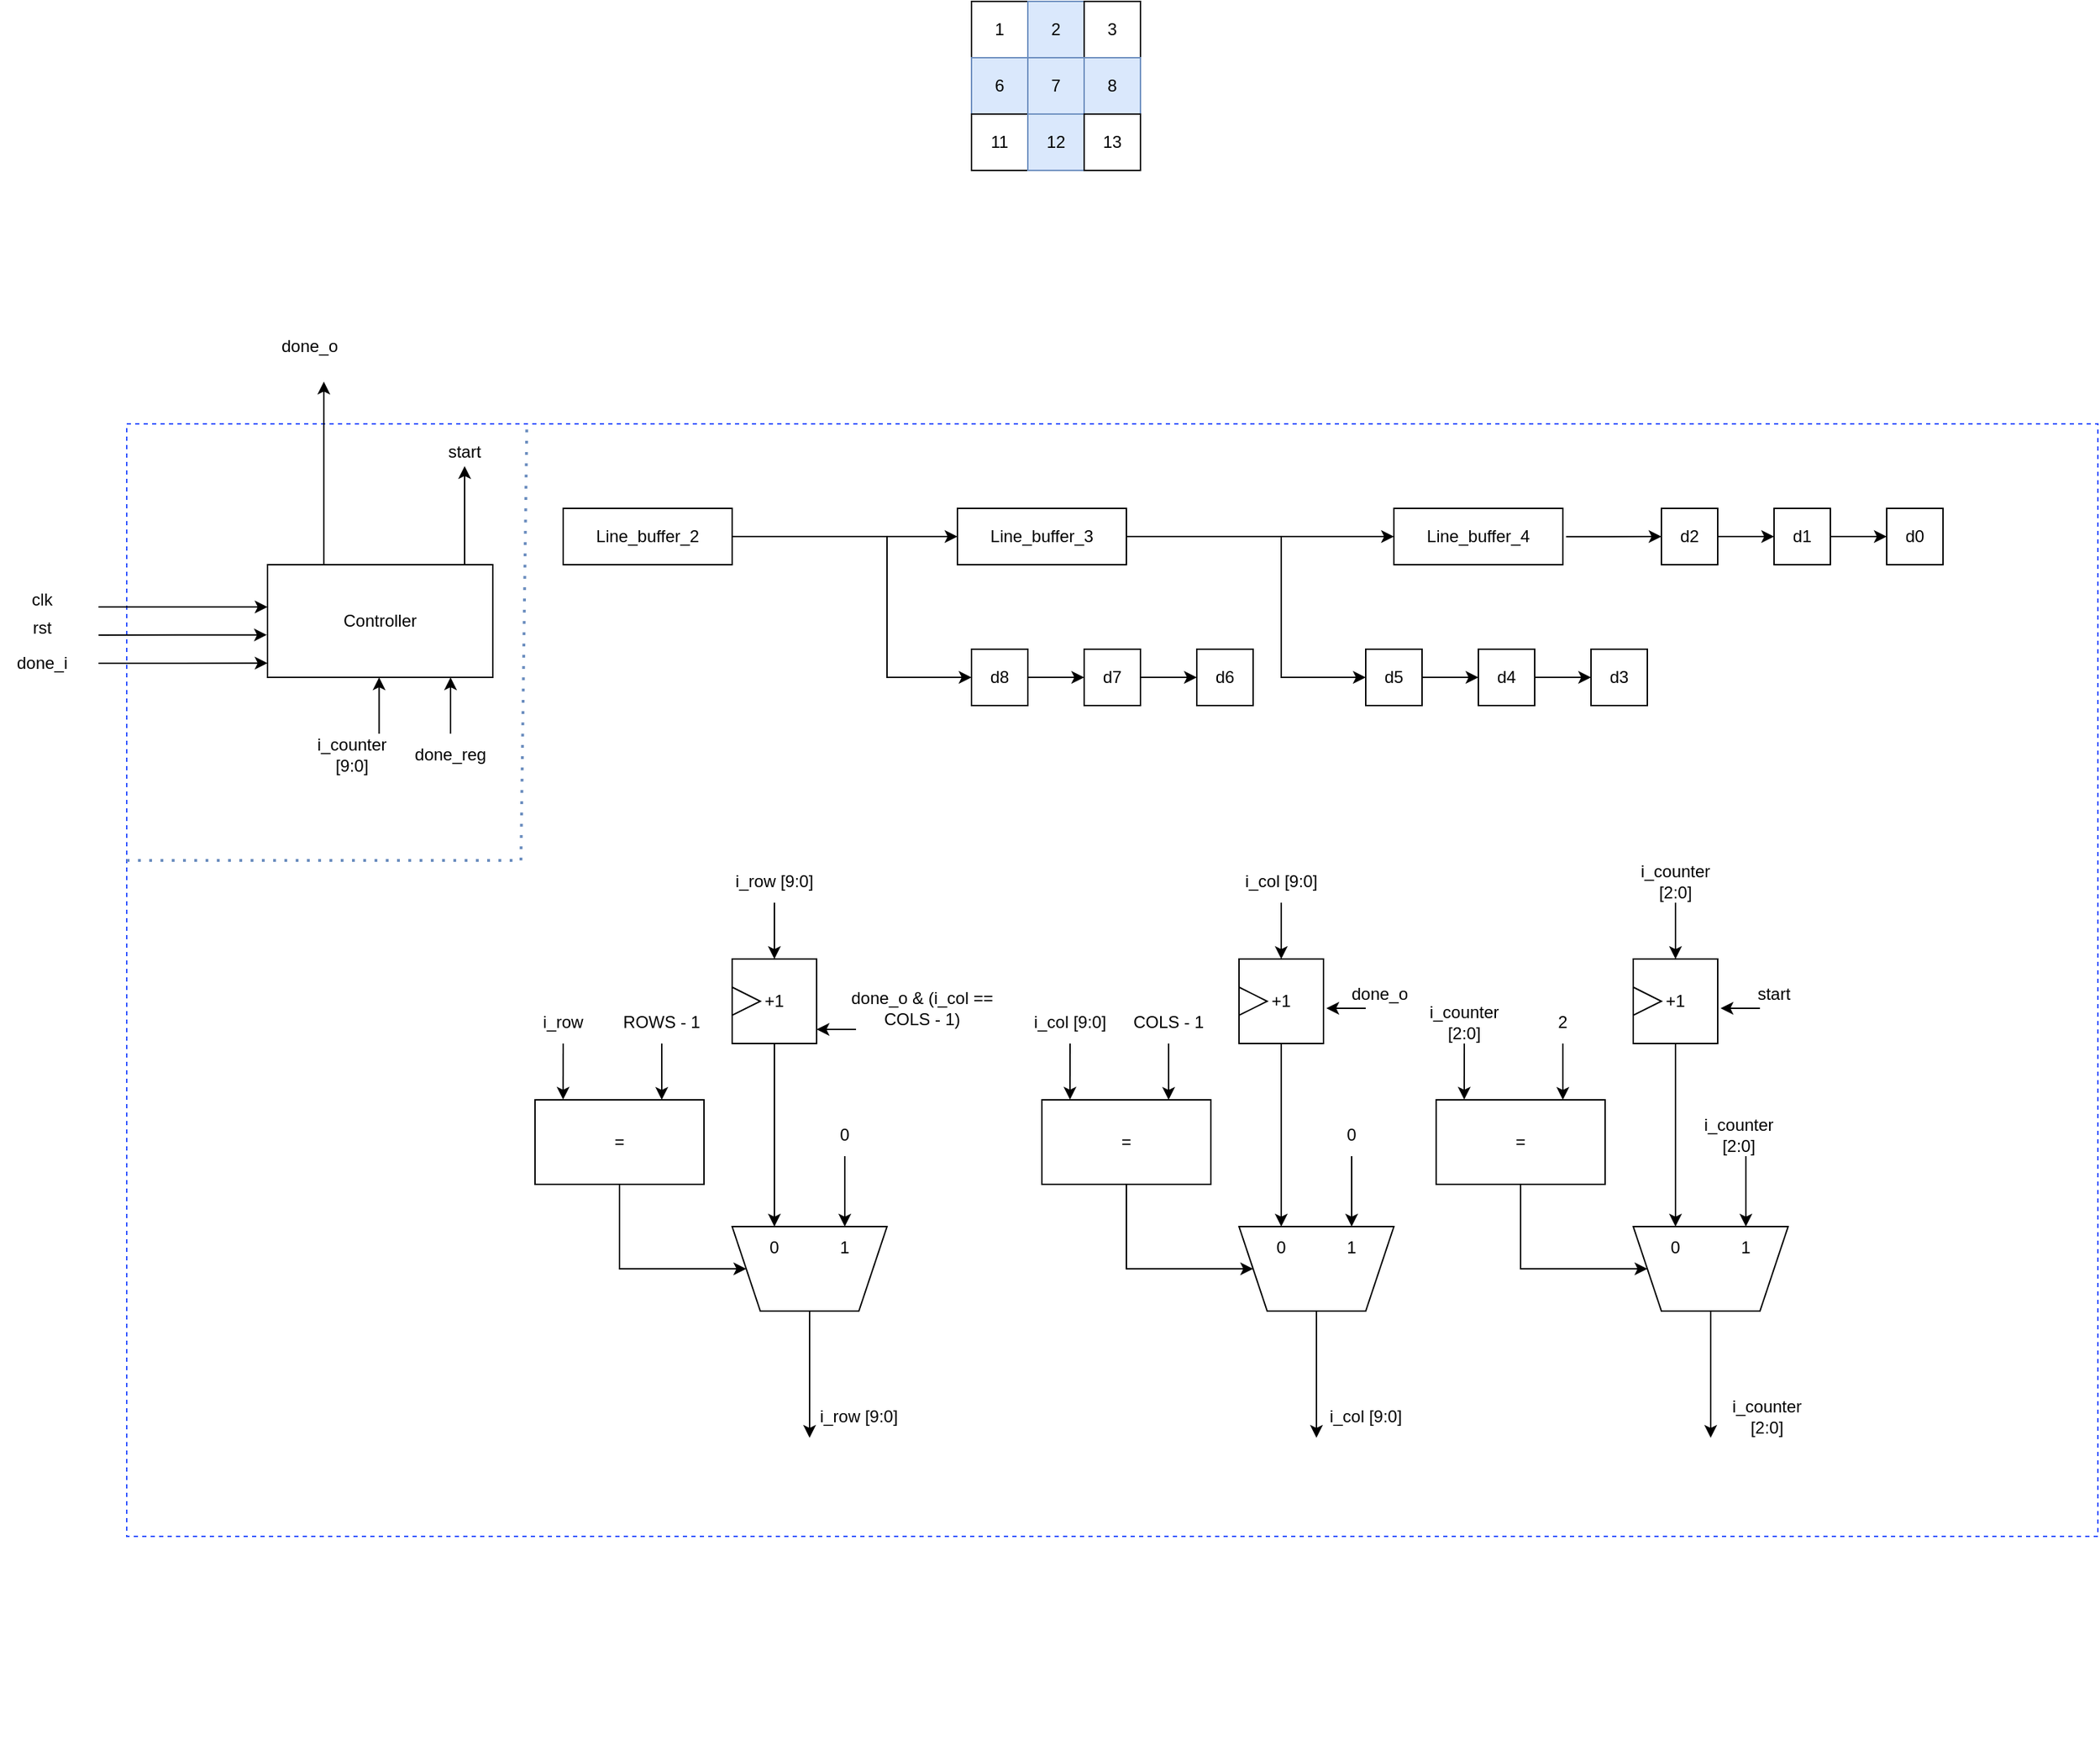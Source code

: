 <mxfile version="25.0.3">
  <diagram id="RbT6SCevQHZDdhUw1p6O" name="Page-1">
    <mxGraphModel dx="2390" dy="1243" grid="1" gridSize="10" guides="1" tooltips="1" connect="1" arrows="1" fold="1" page="1" pageScale="1" pageWidth="850" pageHeight="1100" math="0" shadow="0">
      <root>
        <mxCell id="0" />
        <mxCell id="1" parent="0" />
        <mxCell id="NJn-q_vK891O38DvYf-i-105" value="" style="rounded=0;whiteSpace=wrap;html=1;strokeColor=#2B4FFF;dashed=1;" vertex="1" parent="1">
          <mxGeometry x="160" y="460" width="1400" height="790" as="geometry" />
        </mxCell>
        <mxCell id="JZoax5kqEpvpaWR4Enbw-1" value="Line_buffer_2" style="rounded=0;whiteSpace=wrap;html=1;" parent="1" vertex="1">
          <mxGeometry x="470" y="520" width="120" height="40" as="geometry" />
        </mxCell>
        <mxCell id="JZoax5kqEpvpaWR4Enbw-2" value="" style="endArrow=classic;html=1;rounded=0;exitX=1;exitY=0.5;exitDx=0;exitDy=0;" parent="1" source="JZoax5kqEpvpaWR4Enbw-1" target="JZoax5kqEpvpaWR4Enbw-3" edge="1">
          <mxGeometry width="50" height="50" relative="1" as="geometry">
            <mxPoint x="610" y="590" as="sourcePoint" />
            <mxPoint x="630" y="540" as="targetPoint" />
          </mxGeometry>
        </mxCell>
        <mxCell id="JZoax5kqEpvpaWR4Enbw-3" value="Line_buffer_3" style="rounded=0;whiteSpace=wrap;html=1;" parent="1" vertex="1">
          <mxGeometry x="750" y="520" width="120" height="40" as="geometry" />
        </mxCell>
        <mxCell id="JZoax5kqEpvpaWR4Enbw-4" value="Line_buffer_4" style="rounded=0;whiteSpace=wrap;html=1;" parent="1" vertex="1">
          <mxGeometry x="1060" y="520" width="120" height="40" as="geometry" />
        </mxCell>
        <mxCell id="JZoax5kqEpvpaWR4Enbw-5" value="" style="endArrow=classic;html=1;rounded=0;entryX=0;entryY=0.5;entryDx=0;entryDy=0;exitX=1;exitY=0.5;exitDx=0;exitDy=0;" parent="1" source="JZoax5kqEpvpaWR4Enbw-3" target="JZoax5kqEpvpaWR4Enbw-4" edge="1">
          <mxGeometry width="50" height="50" relative="1" as="geometry">
            <mxPoint x="650" y="640" as="sourcePoint" />
            <mxPoint x="700" y="590" as="targetPoint" />
          </mxGeometry>
        </mxCell>
        <mxCell id="JZoax5kqEpvpaWR4Enbw-12" value="" style="endArrow=classic;html=1;rounded=0;" parent="1" edge="1">
          <mxGeometry width="50" height="50" relative="1" as="geometry">
            <mxPoint x="700" y="540" as="sourcePoint" />
            <mxPoint x="760" y="640" as="targetPoint" />
            <Array as="points">
              <mxPoint x="700" y="640" />
            </Array>
          </mxGeometry>
        </mxCell>
        <mxCell id="JZoax5kqEpvpaWR4Enbw-13" value="d8" style="rounded=0;whiteSpace=wrap;html=1;" parent="1" vertex="1">
          <mxGeometry x="760" y="620" width="40" height="40" as="geometry" />
        </mxCell>
        <mxCell id="JZoax5kqEpvpaWR4Enbw-14" value="" style="endArrow=classic;html=1;rounded=0;exitX=1;exitY=0.5;exitDx=0;exitDy=0;" parent="1" source="JZoax5kqEpvpaWR4Enbw-13" edge="1">
          <mxGeometry width="50" height="50" relative="1" as="geometry">
            <mxPoint x="820" y="640" as="sourcePoint" />
            <mxPoint x="840" y="640" as="targetPoint" />
          </mxGeometry>
        </mxCell>
        <mxCell id="JZoax5kqEpvpaWR4Enbw-15" value="d7" style="rounded=0;whiteSpace=wrap;html=1;" parent="1" vertex="1">
          <mxGeometry x="840" y="620" width="40" height="40" as="geometry" />
        </mxCell>
        <mxCell id="JZoax5kqEpvpaWR4Enbw-16" value="d6" style="rounded=0;whiteSpace=wrap;html=1;" parent="1" vertex="1">
          <mxGeometry x="920" y="620" width="40" height="40" as="geometry" />
        </mxCell>
        <mxCell id="JZoax5kqEpvpaWR4Enbw-17" value="" style="endArrow=classic;html=1;rounded=0;exitX=1;exitY=0.5;exitDx=0;exitDy=0;entryX=0;entryY=0.5;entryDx=0;entryDy=0;" parent="1" source="JZoax5kqEpvpaWR4Enbw-15" target="JZoax5kqEpvpaWR4Enbw-16" edge="1">
          <mxGeometry width="50" height="50" relative="1" as="geometry">
            <mxPoint x="910" y="620" as="sourcePoint" />
            <mxPoint x="960" y="570" as="targetPoint" />
          </mxGeometry>
        </mxCell>
        <mxCell id="JZoax5kqEpvpaWR4Enbw-18" value="" style="endArrow=classic;html=1;rounded=0;" parent="1" edge="1">
          <mxGeometry width="50" height="50" relative="1" as="geometry">
            <mxPoint x="980" y="540" as="sourcePoint" />
            <mxPoint x="1040" y="640" as="targetPoint" />
            <Array as="points">
              <mxPoint x="980" y="640" />
            </Array>
          </mxGeometry>
        </mxCell>
        <mxCell id="JZoax5kqEpvpaWR4Enbw-19" value="d5" style="rounded=0;whiteSpace=wrap;html=1;" parent="1" vertex="1">
          <mxGeometry x="1040" y="620" width="40" height="40" as="geometry" />
        </mxCell>
        <mxCell id="JZoax5kqEpvpaWR4Enbw-20" value="" style="endArrow=classic;html=1;rounded=0;exitX=1;exitY=0.5;exitDx=0;exitDy=0;" parent="1" source="JZoax5kqEpvpaWR4Enbw-19" edge="1">
          <mxGeometry width="50" height="50" relative="1" as="geometry">
            <mxPoint x="1100" y="640" as="sourcePoint" />
            <mxPoint x="1120" y="640" as="targetPoint" />
          </mxGeometry>
        </mxCell>
        <mxCell id="JZoax5kqEpvpaWR4Enbw-21" value="d4" style="rounded=0;whiteSpace=wrap;html=1;" parent="1" vertex="1">
          <mxGeometry x="1120" y="620" width="40" height="40" as="geometry" />
        </mxCell>
        <mxCell id="JZoax5kqEpvpaWR4Enbw-22" value="d3" style="rounded=0;whiteSpace=wrap;html=1;" parent="1" vertex="1">
          <mxGeometry x="1200" y="620" width="40" height="40" as="geometry" />
        </mxCell>
        <mxCell id="JZoax5kqEpvpaWR4Enbw-23" value="" style="endArrow=classic;html=1;rounded=0;exitX=1;exitY=0.5;exitDx=0;exitDy=0;entryX=0;entryY=0.5;entryDx=0;entryDy=0;" parent="1" source="JZoax5kqEpvpaWR4Enbw-21" target="JZoax5kqEpvpaWR4Enbw-22" edge="1">
          <mxGeometry width="50" height="50" relative="1" as="geometry">
            <mxPoint x="1190" y="620" as="sourcePoint" />
            <mxPoint x="1240" y="570" as="targetPoint" />
          </mxGeometry>
        </mxCell>
        <mxCell id="JZoax5kqEpvpaWR4Enbw-24" value="d2" style="rounded=0;whiteSpace=wrap;html=1;" parent="1" vertex="1">
          <mxGeometry x="1250" y="520" width="40" height="40" as="geometry" />
        </mxCell>
        <mxCell id="JZoax5kqEpvpaWR4Enbw-25" value="" style="endArrow=classic;html=1;rounded=0;exitX=1;exitY=0.5;exitDx=0;exitDy=0;" parent="1" source="JZoax5kqEpvpaWR4Enbw-24" edge="1">
          <mxGeometry width="50" height="50" relative="1" as="geometry">
            <mxPoint x="1310" y="540" as="sourcePoint" />
            <mxPoint x="1330" y="540" as="targetPoint" />
          </mxGeometry>
        </mxCell>
        <mxCell id="JZoax5kqEpvpaWR4Enbw-26" value="d1" style="rounded=0;whiteSpace=wrap;html=1;" parent="1" vertex="1">
          <mxGeometry x="1330" y="520" width="40" height="40" as="geometry" />
        </mxCell>
        <mxCell id="JZoax5kqEpvpaWR4Enbw-27" value="d0" style="rounded=0;whiteSpace=wrap;html=1;" parent="1" vertex="1">
          <mxGeometry x="1410" y="520" width="40" height="40" as="geometry" />
        </mxCell>
        <mxCell id="JZoax5kqEpvpaWR4Enbw-28" value="" style="endArrow=classic;html=1;rounded=0;exitX=1;exitY=0.5;exitDx=0;exitDy=0;entryX=0;entryY=0.5;entryDx=0;entryDy=0;" parent="1" source="JZoax5kqEpvpaWR4Enbw-26" target="JZoax5kqEpvpaWR4Enbw-27" edge="1">
          <mxGeometry width="50" height="50" relative="1" as="geometry">
            <mxPoint x="1400" y="520" as="sourcePoint" />
            <mxPoint x="1450" y="470" as="targetPoint" />
          </mxGeometry>
        </mxCell>
        <mxCell id="JZoax5kqEpvpaWR4Enbw-29" value="" style="endArrow=classic;html=1;rounded=0;entryX=0;entryY=0.5;entryDx=0;entryDy=0;exitX=1.019;exitY=0.503;exitDx=0;exitDy=0;exitPerimeter=0;" parent="1" source="JZoax5kqEpvpaWR4Enbw-4" target="JZoax5kqEpvpaWR4Enbw-24" edge="1">
          <mxGeometry width="50" height="50" relative="1" as="geometry">
            <mxPoint x="1250" y="559" as="sourcePoint" />
            <mxPoint x="1440" y="559" as="targetPoint" />
          </mxGeometry>
        </mxCell>
        <mxCell id="NJn-q_vK891O38DvYf-i-3" value="" style="endArrow=classic;html=1;rounded=0;entryX=0;entryY=0.375;entryDx=0;entryDy=0;entryPerimeter=0;" edge="1" parent="1" target="NJn-q_vK891O38DvYf-i-4">
          <mxGeometry width="50" height="50" relative="1" as="geometry">
            <mxPoint x="140" y="590" as="sourcePoint" />
            <mxPoint x="260" y="590" as="targetPoint" />
          </mxGeometry>
        </mxCell>
        <mxCell id="NJn-q_vK891O38DvYf-i-4" value="Controller" style="rounded=0;whiteSpace=wrap;html=1;" vertex="1" parent="1">
          <mxGeometry x="260" y="560" width="160" height="80" as="geometry" />
        </mxCell>
        <mxCell id="NJn-q_vK891O38DvYf-i-5" value="" style="endArrow=classic;html=1;rounded=0;entryX=-0.003;entryY=0.623;entryDx=0;entryDy=0;entryPerimeter=0;" edge="1" parent="1" target="NJn-q_vK891O38DvYf-i-4">
          <mxGeometry width="50" height="50" relative="1" as="geometry">
            <mxPoint x="140" y="610" as="sourcePoint" />
            <mxPoint x="170" y="620" as="targetPoint" />
          </mxGeometry>
        </mxCell>
        <mxCell id="NJn-q_vK891O38DvYf-i-6" value="" style="endArrow=classic;html=1;rounded=0;entryX=-0.003;entryY=0.623;entryDx=0;entryDy=0;entryPerimeter=0;" edge="1" parent="1">
          <mxGeometry width="50" height="50" relative="1" as="geometry">
            <mxPoint x="140" y="630" as="sourcePoint" />
            <mxPoint x="260" y="629.89" as="targetPoint" />
          </mxGeometry>
        </mxCell>
        <mxCell id="NJn-q_vK891O38DvYf-i-7" value="clk" style="text;html=1;align=center;verticalAlign=middle;whiteSpace=wrap;rounded=0;" vertex="1" parent="1">
          <mxGeometry x="70" y="570" width="60" height="30" as="geometry" />
        </mxCell>
        <mxCell id="NJn-q_vK891O38DvYf-i-8" value="rst" style="text;html=1;align=center;verticalAlign=middle;whiteSpace=wrap;rounded=0;" vertex="1" parent="1">
          <mxGeometry x="70" y="590" width="60" height="30" as="geometry" />
        </mxCell>
        <mxCell id="NJn-q_vK891O38DvYf-i-9" value="done_i" style="text;html=1;align=center;verticalAlign=middle;whiteSpace=wrap;rounded=0;" vertex="1" parent="1">
          <mxGeometry x="70" y="615" width="60" height="30" as="geometry" />
        </mxCell>
        <mxCell id="NJn-q_vK891O38DvYf-i-10" value="" style="endArrow=classic;html=1;rounded=0;exitX=0.875;exitY=0;exitDx=0;exitDy=0;exitPerimeter=0;" edge="1" parent="1" source="NJn-q_vK891O38DvYf-i-4">
          <mxGeometry width="50" height="50" relative="1" as="geometry">
            <mxPoint x="400" y="558" as="sourcePoint" />
            <mxPoint x="400" y="490" as="targetPoint" />
          </mxGeometry>
        </mxCell>
        <mxCell id="NJn-q_vK891O38DvYf-i-11" value="" style="endArrow=classic;html=1;rounded=0;" edge="1" parent="1">
          <mxGeometry width="50" height="50" relative="1" as="geometry">
            <mxPoint x="390" y="680" as="sourcePoint" />
            <mxPoint x="390" y="640" as="targetPoint" />
          </mxGeometry>
        </mxCell>
        <mxCell id="NJn-q_vK891O38DvYf-i-12" value="" style="endArrow=classic;html=1;rounded=0;exitX=0.877;exitY=-0.024;exitDx=0;exitDy=0;exitPerimeter=0;" edge="1" parent="1">
          <mxGeometry width="50" height="50" relative="1" as="geometry">
            <mxPoint x="300" y="560" as="sourcePoint" />
            <mxPoint x="300" y="430" as="targetPoint" />
          </mxGeometry>
        </mxCell>
        <mxCell id="NJn-q_vK891O38DvYf-i-13" value="done_o" style="text;html=1;align=center;verticalAlign=middle;whiteSpace=wrap;rounded=0;" vertex="1" parent="1">
          <mxGeometry x="260" y="390" width="60" height="30" as="geometry" />
        </mxCell>
        <mxCell id="NJn-q_vK891O38DvYf-i-15" value="start" style="text;html=1;align=center;verticalAlign=middle;whiteSpace=wrap;rounded=0;" vertex="1" parent="1">
          <mxGeometry x="370" y="470" width="60" height="20" as="geometry" />
        </mxCell>
        <mxCell id="NJn-q_vK891O38DvYf-i-26" value="=" style="rounded=0;whiteSpace=wrap;html=1;" vertex="1" parent="1">
          <mxGeometry x="450" y="940" width="120" height="60" as="geometry" />
        </mxCell>
        <mxCell id="NJn-q_vK891O38DvYf-i-27" value="" style="endArrow=classic;html=1;rounded=0;entryX=0.166;entryY=-0.003;entryDx=0;entryDy=0;entryPerimeter=0;" edge="1" parent="1" target="NJn-q_vK891O38DvYf-i-26">
          <mxGeometry width="50" height="50" relative="1" as="geometry">
            <mxPoint x="470" y="900" as="sourcePoint" />
            <mxPoint x="480" y="860" as="targetPoint" />
          </mxGeometry>
        </mxCell>
        <mxCell id="NJn-q_vK891O38DvYf-i-28" value="i_row" style="text;html=1;align=center;verticalAlign=middle;whiteSpace=wrap;rounded=0;" vertex="1" parent="1">
          <mxGeometry x="440" y="870" width="60" height="30" as="geometry" />
        </mxCell>
        <mxCell id="NJn-q_vK891O38DvYf-i-29" value="" style="endArrow=classic;html=1;rounded=0;entryX=0.166;entryY=-0.003;entryDx=0;entryDy=0;entryPerimeter=0;" edge="1" parent="1">
          <mxGeometry width="50" height="50" relative="1" as="geometry">
            <mxPoint x="540" y="900" as="sourcePoint" />
            <mxPoint x="540" y="940" as="targetPoint" />
          </mxGeometry>
        </mxCell>
        <mxCell id="NJn-q_vK891O38DvYf-i-30" value="ROWS - 1" style="text;html=1;align=center;verticalAlign=middle;whiteSpace=wrap;rounded=0;" vertex="1" parent="1">
          <mxGeometry x="510" y="870" width="60" height="30" as="geometry" />
        </mxCell>
        <mxCell id="NJn-q_vK891O38DvYf-i-31" value="" style="endArrow=classic;html=1;rounded=0;exitX=0.5;exitY=1;exitDx=0;exitDy=0;entryX=1;entryY=0.5;entryDx=0;entryDy=0;" edge="1" parent="1" source="NJn-q_vK891O38DvYf-i-26" target="NJn-q_vK891O38DvYf-i-33">
          <mxGeometry width="50" height="50" relative="1" as="geometry">
            <mxPoint x="500" y="1060" as="sourcePoint" />
            <mxPoint x="510" y="1050" as="targetPoint" />
            <Array as="points">
              <mxPoint x="510" y="1060" />
            </Array>
          </mxGeometry>
        </mxCell>
        <mxCell id="NJn-q_vK891O38DvYf-i-33" value="" style="shape=trapezoid;perimeter=trapezoidPerimeter;whiteSpace=wrap;html=1;fixedSize=1;rotation=180;" vertex="1" parent="1">
          <mxGeometry x="590" y="1030" width="110" height="60" as="geometry" />
        </mxCell>
        <mxCell id="NJn-q_vK891O38DvYf-i-34" value="0" style="text;html=1;align=center;verticalAlign=middle;whiteSpace=wrap;rounded=0;" vertex="1" parent="1">
          <mxGeometry x="590" y="1030" width="60" height="30" as="geometry" />
        </mxCell>
        <mxCell id="NJn-q_vK891O38DvYf-i-35" value="1" style="text;html=1;align=center;verticalAlign=middle;whiteSpace=wrap;rounded=0;" vertex="1" parent="1">
          <mxGeometry x="640" y="1030" width="60" height="30" as="geometry" />
        </mxCell>
        <mxCell id="NJn-q_vK891O38DvYf-i-36" value="" style="endArrow=classic;html=1;rounded=0;entryX=0.5;entryY=0;entryDx=0;entryDy=0;" edge="1" parent="1" target="NJn-q_vK891O38DvYf-i-35">
          <mxGeometry width="50" height="50" relative="1" as="geometry">
            <mxPoint x="670" y="980" as="sourcePoint" />
            <mxPoint x="740" y="945" as="targetPoint" />
          </mxGeometry>
        </mxCell>
        <mxCell id="NJn-q_vK891O38DvYf-i-37" value="" style="endArrow=classic;html=1;rounded=0;entryX=0.5;entryY=0;entryDx=0;entryDy=0;exitX=0.5;exitY=1;exitDx=0;exitDy=0;" edge="1" parent="1" source="NJn-q_vK891O38DvYf-i-40" target="NJn-q_vK891O38DvYf-i-34">
          <mxGeometry width="50" height="50" relative="1" as="geometry">
            <mxPoint x="610" y="900" as="sourcePoint" />
            <mxPoint x="635" y="910" as="targetPoint" />
          </mxGeometry>
        </mxCell>
        <mxCell id="NJn-q_vK891O38DvYf-i-38" value="0" style="text;html=1;align=center;verticalAlign=middle;whiteSpace=wrap;rounded=0;" vertex="1" parent="1">
          <mxGeometry x="640" y="950" width="60" height="30" as="geometry" />
        </mxCell>
        <mxCell id="NJn-q_vK891O38DvYf-i-39" value="" style="endArrow=classic;html=1;rounded=0;exitX=0.5;exitY=0;exitDx=0;exitDy=0;" edge="1" parent="1" source="NJn-q_vK891O38DvYf-i-33">
          <mxGeometry width="50" height="50" relative="1" as="geometry">
            <mxPoint x="670" y="1180" as="sourcePoint" />
            <mxPoint x="645" y="1180" as="targetPoint" />
          </mxGeometry>
        </mxCell>
        <mxCell id="NJn-q_vK891O38DvYf-i-40" value="+1" style="rounded=0;whiteSpace=wrap;html=1;" vertex="1" parent="1">
          <mxGeometry x="590" y="840" width="60" height="60" as="geometry" />
        </mxCell>
        <mxCell id="NJn-q_vK891O38DvYf-i-41" value="" style="triangle;whiteSpace=wrap;html=1;" vertex="1" parent="1">
          <mxGeometry x="590" y="860" width="20" height="20" as="geometry" />
        </mxCell>
        <mxCell id="NJn-q_vK891O38DvYf-i-42" value="" style="endArrow=classic;html=1;rounded=0;entryX=1.034;entryY=0.583;entryDx=0;entryDy=0;entryPerimeter=0;" edge="1" parent="1">
          <mxGeometry width="50" height="50" relative="1" as="geometry">
            <mxPoint x="677.96" y="890.02" as="sourcePoint" />
            <mxPoint x="650" y="890" as="targetPoint" />
          </mxGeometry>
        </mxCell>
        <mxCell id="NJn-q_vK891O38DvYf-i-43" value="done_o &amp;amp; (i_col == COLS - 1)" style="text;html=1;align=center;verticalAlign=middle;whiteSpace=wrap;rounded=0;" vertex="1" parent="1">
          <mxGeometry x="660" y="860" width="130" height="30" as="geometry" />
        </mxCell>
        <mxCell id="NJn-q_vK891O38DvYf-i-44" value="" style="endArrow=classic;html=1;rounded=0;entryX=0.166;entryY=-0.003;entryDx=0;entryDy=0;entryPerimeter=0;" edge="1" parent="1">
          <mxGeometry width="50" height="50" relative="1" as="geometry">
            <mxPoint x="620" y="800" as="sourcePoint" />
            <mxPoint x="620" y="840" as="targetPoint" />
          </mxGeometry>
        </mxCell>
        <mxCell id="NJn-q_vK891O38DvYf-i-45" value="i_row [9:0]" style="text;html=1;align=center;verticalAlign=middle;whiteSpace=wrap;rounded=0;" vertex="1" parent="1">
          <mxGeometry x="590" y="770" width="60" height="30" as="geometry" />
        </mxCell>
        <mxCell id="NJn-q_vK891O38DvYf-i-46" value="i_row [9:0]" style="text;html=1;align=center;verticalAlign=middle;whiteSpace=wrap;rounded=0;" vertex="1" parent="1">
          <mxGeometry x="650" y="1150" width="60" height="30" as="geometry" />
        </mxCell>
        <mxCell id="NJn-q_vK891O38DvYf-i-47" value="=" style="rounded=0;whiteSpace=wrap;html=1;" vertex="1" parent="1">
          <mxGeometry x="810" y="940" width="120" height="60" as="geometry" />
        </mxCell>
        <mxCell id="NJn-q_vK891O38DvYf-i-48" value="" style="endArrow=classic;html=1;rounded=0;entryX=0.166;entryY=-0.003;entryDx=0;entryDy=0;entryPerimeter=0;" edge="1" parent="1" target="NJn-q_vK891O38DvYf-i-47">
          <mxGeometry width="50" height="50" relative="1" as="geometry">
            <mxPoint x="830" y="900" as="sourcePoint" />
            <mxPoint x="840" y="860" as="targetPoint" />
          </mxGeometry>
        </mxCell>
        <mxCell id="NJn-q_vK891O38DvYf-i-50" value="" style="endArrow=classic;html=1;rounded=0;entryX=0.166;entryY=-0.003;entryDx=0;entryDy=0;entryPerimeter=0;" edge="1" parent="1">
          <mxGeometry width="50" height="50" relative="1" as="geometry">
            <mxPoint x="900" y="900" as="sourcePoint" />
            <mxPoint x="900" y="940" as="targetPoint" />
          </mxGeometry>
        </mxCell>
        <mxCell id="NJn-q_vK891O38DvYf-i-51" value="COLS - 1" style="text;html=1;align=center;verticalAlign=middle;whiteSpace=wrap;rounded=0;" vertex="1" parent="1">
          <mxGeometry x="870" y="870" width="60" height="30" as="geometry" />
        </mxCell>
        <mxCell id="NJn-q_vK891O38DvYf-i-52" value="" style="endArrow=classic;html=1;rounded=0;exitX=0.5;exitY=1;exitDx=0;exitDy=0;entryX=1;entryY=0.5;entryDx=0;entryDy=0;" edge="1" parent="1" source="NJn-q_vK891O38DvYf-i-47" target="NJn-q_vK891O38DvYf-i-53">
          <mxGeometry width="50" height="50" relative="1" as="geometry">
            <mxPoint x="860" y="1060" as="sourcePoint" />
            <mxPoint x="870" y="1050" as="targetPoint" />
            <Array as="points">
              <mxPoint x="870" y="1060" />
            </Array>
          </mxGeometry>
        </mxCell>
        <mxCell id="NJn-q_vK891O38DvYf-i-53" value="" style="shape=trapezoid;perimeter=trapezoidPerimeter;whiteSpace=wrap;html=1;fixedSize=1;rotation=180;" vertex="1" parent="1">
          <mxGeometry x="950" y="1030" width="110" height="60" as="geometry" />
        </mxCell>
        <mxCell id="NJn-q_vK891O38DvYf-i-54" value="0" style="text;html=1;align=center;verticalAlign=middle;whiteSpace=wrap;rounded=0;" vertex="1" parent="1">
          <mxGeometry x="950" y="1030" width="60" height="30" as="geometry" />
        </mxCell>
        <mxCell id="NJn-q_vK891O38DvYf-i-55" value="1" style="text;html=1;align=center;verticalAlign=middle;whiteSpace=wrap;rounded=0;" vertex="1" parent="1">
          <mxGeometry x="1000" y="1030" width="60" height="30" as="geometry" />
        </mxCell>
        <mxCell id="NJn-q_vK891O38DvYf-i-56" value="" style="endArrow=classic;html=1;rounded=0;entryX=0.5;entryY=0;entryDx=0;entryDy=0;" edge="1" parent="1" target="NJn-q_vK891O38DvYf-i-55">
          <mxGeometry width="50" height="50" relative="1" as="geometry">
            <mxPoint x="1030" y="980" as="sourcePoint" />
            <mxPoint x="1100" y="945" as="targetPoint" />
          </mxGeometry>
        </mxCell>
        <mxCell id="NJn-q_vK891O38DvYf-i-57" value="" style="endArrow=classic;html=1;rounded=0;entryX=0.5;entryY=0;entryDx=0;entryDy=0;exitX=0.5;exitY=1;exitDx=0;exitDy=0;" edge="1" parent="1" source="NJn-q_vK891O38DvYf-i-60" target="NJn-q_vK891O38DvYf-i-54">
          <mxGeometry width="50" height="50" relative="1" as="geometry">
            <mxPoint x="970" y="900" as="sourcePoint" />
            <mxPoint x="995" y="910" as="targetPoint" />
          </mxGeometry>
        </mxCell>
        <mxCell id="NJn-q_vK891O38DvYf-i-58" value="0" style="text;html=1;align=center;verticalAlign=middle;whiteSpace=wrap;rounded=0;" vertex="1" parent="1">
          <mxGeometry x="1000" y="950" width="60" height="30" as="geometry" />
        </mxCell>
        <mxCell id="NJn-q_vK891O38DvYf-i-59" value="" style="endArrow=classic;html=1;rounded=0;exitX=0.5;exitY=0;exitDx=0;exitDy=0;" edge="1" parent="1" source="NJn-q_vK891O38DvYf-i-53">
          <mxGeometry width="50" height="50" relative="1" as="geometry">
            <mxPoint x="1030" y="1180" as="sourcePoint" />
            <mxPoint x="1005" y="1180" as="targetPoint" />
          </mxGeometry>
        </mxCell>
        <mxCell id="NJn-q_vK891O38DvYf-i-60" value="+1" style="rounded=0;whiteSpace=wrap;html=1;" vertex="1" parent="1">
          <mxGeometry x="950" y="840" width="60" height="60" as="geometry" />
        </mxCell>
        <mxCell id="NJn-q_vK891O38DvYf-i-61" value="" style="triangle;whiteSpace=wrap;html=1;" vertex="1" parent="1">
          <mxGeometry x="950" y="860" width="20" height="20" as="geometry" />
        </mxCell>
        <mxCell id="NJn-q_vK891O38DvYf-i-62" value="" style="endArrow=classic;html=1;rounded=0;entryX=1.034;entryY=0.583;entryDx=0;entryDy=0;entryPerimeter=0;" edge="1" parent="1" target="NJn-q_vK891O38DvYf-i-60">
          <mxGeometry width="50" height="50" relative="1" as="geometry">
            <mxPoint x="1040" y="875" as="sourcePoint" />
            <mxPoint x="1090" y="870" as="targetPoint" />
          </mxGeometry>
        </mxCell>
        <mxCell id="NJn-q_vK891O38DvYf-i-63" value="done_o" style="text;html=1;align=center;verticalAlign=middle;whiteSpace=wrap;rounded=0;" vertex="1" parent="1">
          <mxGeometry x="1020" y="850" width="60" height="30" as="geometry" />
        </mxCell>
        <mxCell id="NJn-q_vK891O38DvYf-i-64" value="" style="endArrow=classic;html=1;rounded=0;entryX=0.166;entryY=-0.003;entryDx=0;entryDy=0;entryPerimeter=0;" edge="1" parent="1">
          <mxGeometry width="50" height="50" relative="1" as="geometry">
            <mxPoint x="980" y="800" as="sourcePoint" />
            <mxPoint x="980" y="840" as="targetPoint" />
          </mxGeometry>
        </mxCell>
        <mxCell id="NJn-q_vK891O38DvYf-i-65" value="i_col [9:0]" style="text;html=1;align=center;verticalAlign=middle;whiteSpace=wrap;rounded=0;" vertex="1" parent="1">
          <mxGeometry x="950" y="770" width="60" height="30" as="geometry" />
        </mxCell>
        <mxCell id="NJn-q_vK891O38DvYf-i-70" value="" style="endArrow=classic;html=1;rounded=0;" edge="1" parent="1">
          <mxGeometry width="50" height="50" relative="1" as="geometry">
            <mxPoint x="339.26" y="680" as="sourcePoint" />
            <mxPoint x="339.26" y="640" as="targetPoint" />
          </mxGeometry>
        </mxCell>
        <mxCell id="NJn-q_vK891O38DvYf-i-71" value="=" style="rounded=0;whiteSpace=wrap;html=1;" vertex="1" parent="1">
          <mxGeometry x="1090" y="940" width="120" height="60" as="geometry" />
        </mxCell>
        <mxCell id="NJn-q_vK891O38DvYf-i-72" value="" style="endArrow=classic;html=1;rounded=0;entryX=0.166;entryY=-0.003;entryDx=0;entryDy=0;entryPerimeter=0;" edge="1" parent="1" target="NJn-q_vK891O38DvYf-i-71">
          <mxGeometry width="50" height="50" relative="1" as="geometry">
            <mxPoint x="1110" y="900" as="sourcePoint" />
            <mxPoint x="1120" y="860" as="targetPoint" />
          </mxGeometry>
        </mxCell>
        <mxCell id="NJn-q_vK891O38DvYf-i-73" value="i_counter [2:0]" style="text;html=1;align=center;verticalAlign=middle;whiteSpace=wrap;rounded=0;" vertex="1" parent="1">
          <mxGeometry x="1080" y="870" width="60" height="30" as="geometry" />
        </mxCell>
        <mxCell id="NJn-q_vK891O38DvYf-i-74" value="" style="endArrow=classic;html=1;rounded=0;entryX=0.166;entryY=-0.003;entryDx=0;entryDy=0;entryPerimeter=0;" edge="1" parent="1">
          <mxGeometry width="50" height="50" relative="1" as="geometry">
            <mxPoint x="1180" y="900" as="sourcePoint" />
            <mxPoint x="1180" y="940" as="targetPoint" />
          </mxGeometry>
        </mxCell>
        <mxCell id="NJn-q_vK891O38DvYf-i-75" value="2" style="text;html=1;align=center;verticalAlign=middle;whiteSpace=wrap;rounded=0;" vertex="1" parent="1">
          <mxGeometry x="1150" y="870" width="60" height="30" as="geometry" />
        </mxCell>
        <mxCell id="NJn-q_vK891O38DvYf-i-76" value="" style="endArrow=classic;html=1;rounded=0;exitX=0.5;exitY=1;exitDx=0;exitDy=0;entryX=1;entryY=0.5;entryDx=0;entryDy=0;" edge="1" parent="1" source="NJn-q_vK891O38DvYf-i-71" target="NJn-q_vK891O38DvYf-i-77">
          <mxGeometry width="50" height="50" relative="1" as="geometry">
            <mxPoint x="1140" y="1060" as="sourcePoint" />
            <mxPoint x="1150" y="1050" as="targetPoint" />
            <Array as="points">
              <mxPoint x="1150" y="1060" />
            </Array>
          </mxGeometry>
        </mxCell>
        <mxCell id="NJn-q_vK891O38DvYf-i-77" value="" style="shape=trapezoid;perimeter=trapezoidPerimeter;whiteSpace=wrap;html=1;fixedSize=1;rotation=180;" vertex="1" parent="1">
          <mxGeometry x="1230" y="1030" width="110" height="60" as="geometry" />
        </mxCell>
        <mxCell id="NJn-q_vK891O38DvYf-i-78" value="0" style="text;html=1;align=center;verticalAlign=middle;whiteSpace=wrap;rounded=0;" vertex="1" parent="1">
          <mxGeometry x="1230" y="1030" width="60" height="30" as="geometry" />
        </mxCell>
        <mxCell id="NJn-q_vK891O38DvYf-i-79" value="1" style="text;html=1;align=center;verticalAlign=middle;whiteSpace=wrap;rounded=0;" vertex="1" parent="1">
          <mxGeometry x="1280" y="1030" width="60" height="30" as="geometry" />
        </mxCell>
        <mxCell id="NJn-q_vK891O38DvYf-i-80" value="" style="endArrow=classic;html=1;rounded=0;entryX=0.5;entryY=0;entryDx=0;entryDy=0;" edge="1" parent="1" target="NJn-q_vK891O38DvYf-i-79">
          <mxGeometry width="50" height="50" relative="1" as="geometry">
            <mxPoint x="1310" y="980" as="sourcePoint" />
            <mxPoint x="1380" y="945" as="targetPoint" />
          </mxGeometry>
        </mxCell>
        <mxCell id="NJn-q_vK891O38DvYf-i-81" value="" style="endArrow=classic;html=1;rounded=0;entryX=0.5;entryY=0;entryDx=0;entryDy=0;exitX=0.5;exitY=1;exitDx=0;exitDy=0;" edge="1" parent="1" source="NJn-q_vK891O38DvYf-i-84" target="NJn-q_vK891O38DvYf-i-78">
          <mxGeometry width="50" height="50" relative="1" as="geometry">
            <mxPoint x="1250" y="900" as="sourcePoint" />
            <mxPoint x="1275" y="910" as="targetPoint" />
          </mxGeometry>
        </mxCell>
        <mxCell id="NJn-q_vK891O38DvYf-i-82" value="i_counter [2:0]" style="text;html=1;align=center;verticalAlign=middle;whiteSpace=wrap;rounded=0;" vertex="1" parent="1">
          <mxGeometry x="1270" y="950" width="70" height="30" as="geometry" />
        </mxCell>
        <mxCell id="NJn-q_vK891O38DvYf-i-83" value="" style="endArrow=classic;html=1;rounded=0;exitX=0.5;exitY=0;exitDx=0;exitDy=0;" edge="1" parent="1" source="NJn-q_vK891O38DvYf-i-77">
          <mxGeometry width="50" height="50" relative="1" as="geometry">
            <mxPoint x="1310" y="1180" as="sourcePoint" />
            <mxPoint x="1285" y="1180" as="targetPoint" />
          </mxGeometry>
        </mxCell>
        <mxCell id="NJn-q_vK891O38DvYf-i-84" value="+1" style="rounded=0;whiteSpace=wrap;html=1;" vertex="1" parent="1">
          <mxGeometry x="1230" y="840" width="60" height="60" as="geometry" />
        </mxCell>
        <mxCell id="NJn-q_vK891O38DvYf-i-85" value="" style="triangle;whiteSpace=wrap;html=1;" vertex="1" parent="1">
          <mxGeometry x="1230" y="860" width="20" height="20" as="geometry" />
        </mxCell>
        <mxCell id="NJn-q_vK891O38DvYf-i-86" value="" style="endArrow=classic;html=1;rounded=0;entryX=1.034;entryY=0.583;entryDx=0;entryDy=0;entryPerimeter=0;" edge="1" parent="1" target="NJn-q_vK891O38DvYf-i-84">
          <mxGeometry width="50" height="50" relative="1" as="geometry">
            <mxPoint x="1320" y="875" as="sourcePoint" />
            <mxPoint x="1370" y="870" as="targetPoint" />
          </mxGeometry>
        </mxCell>
        <mxCell id="NJn-q_vK891O38DvYf-i-87" value="start" style="text;html=1;align=center;verticalAlign=middle;whiteSpace=wrap;rounded=0;" vertex="1" parent="1">
          <mxGeometry x="1300" y="850" width="60" height="30" as="geometry" />
        </mxCell>
        <mxCell id="NJn-q_vK891O38DvYf-i-88" value="" style="endArrow=classic;html=1;rounded=0;entryX=0.166;entryY=-0.003;entryDx=0;entryDy=0;entryPerimeter=0;" edge="1" parent="1">
          <mxGeometry width="50" height="50" relative="1" as="geometry">
            <mxPoint x="1260" y="800" as="sourcePoint" />
            <mxPoint x="1260" y="840" as="targetPoint" />
          </mxGeometry>
        </mxCell>
        <mxCell id="NJn-q_vK891O38DvYf-i-89" value="i_counter [2:0]" style="text;html=1;align=center;verticalAlign=middle;whiteSpace=wrap;rounded=0;" vertex="1" parent="1">
          <mxGeometry x="1230" y="770" width="60" height="30" as="geometry" />
        </mxCell>
        <mxCell id="NJn-q_vK891O38DvYf-i-91" value="i_counter [9:0]" style="text;html=1;align=center;verticalAlign=middle;whiteSpace=wrap;rounded=0;" vertex="1" parent="1">
          <mxGeometry x="290" y="680" width="60" height="30" as="geometry" />
        </mxCell>
        <mxCell id="NJn-q_vK891O38DvYf-i-92" style="edgeStyle=orthogonalEdgeStyle;rounded=0;orthogonalLoop=1;jettySize=auto;html=1;exitX=0.5;exitY=1;exitDx=0;exitDy=0;" edge="1" parent="1">
          <mxGeometry relative="1" as="geometry">
            <mxPoint x="980" y="1400" as="sourcePoint" />
            <mxPoint x="980" y="1400" as="targetPoint" />
          </mxGeometry>
        </mxCell>
        <mxCell id="NJn-q_vK891O38DvYf-i-95" value="done_reg" style="text;html=1;align=center;verticalAlign=middle;whiteSpace=wrap;rounded=0;" vertex="1" parent="1">
          <mxGeometry x="360" y="680" width="60" height="30" as="geometry" />
        </mxCell>
        <mxCell id="NJn-q_vK891O38DvYf-i-98" value="i_col [9:0]" style="text;html=1;align=center;verticalAlign=middle;whiteSpace=wrap;rounded=0;" vertex="1" parent="1">
          <mxGeometry x="800" y="870" width="60" height="30" as="geometry" />
        </mxCell>
        <mxCell id="NJn-q_vK891O38DvYf-i-99" value="i_col [9:0]" style="text;html=1;align=center;verticalAlign=middle;whiteSpace=wrap;rounded=0;" vertex="1" parent="1">
          <mxGeometry x="1010" y="1150" width="60" height="30" as="geometry" />
        </mxCell>
        <mxCell id="NJn-q_vK891O38DvYf-i-100" value="i_counter [2:0]" style="text;html=1;align=center;verticalAlign=middle;whiteSpace=wrap;rounded=0;" vertex="1" parent="1">
          <mxGeometry x="1290" y="1150" width="70" height="30" as="geometry" />
        </mxCell>
        <mxCell id="NJn-q_vK891O38DvYf-i-106" value="1" style="rounded=0;whiteSpace=wrap;html=1;" vertex="1" parent="1">
          <mxGeometry x="760" y="160" width="40" height="40" as="geometry" />
        </mxCell>
        <mxCell id="NJn-q_vK891O38DvYf-i-107" value="2" style="rounded=0;whiteSpace=wrap;html=1;fillColor=#dae8fc;strokeColor=#6c8ebf;" vertex="1" parent="1">
          <mxGeometry x="800" y="160" width="40" height="40" as="geometry" />
        </mxCell>
        <mxCell id="NJn-q_vK891O38DvYf-i-108" value="3" style="rounded=0;whiteSpace=wrap;html=1;" vertex="1" parent="1">
          <mxGeometry x="840" y="160" width="40" height="40" as="geometry" />
        </mxCell>
        <mxCell id="NJn-q_vK891O38DvYf-i-111" value="6" style="rounded=0;whiteSpace=wrap;html=1;fillColor=#dae8fc;strokeColor=#6c8ebf;" vertex="1" parent="1">
          <mxGeometry x="760" y="200" width="40" height="40" as="geometry" />
        </mxCell>
        <mxCell id="NJn-q_vK891O38DvYf-i-112" value="7" style="rounded=0;whiteSpace=wrap;html=1;fillColor=#dae8fc;strokeColor=#6c8ebf;" vertex="1" parent="1">
          <mxGeometry x="800" y="200" width="40" height="40" as="geometry" />
        </mxCell>
        <mxCell id="NJn-q_vK891O38DvYf-i-113" value="8" style="rounded=0;whiteSpace=wrap;html=1;fillColor=#dae8fc;strokeColor=#6c8ebf;" vertex="1" parent="1">
          <mxGeometry x="840" y="200" width="40" height="40" as="geometry" />
        </mxCell>
        <mxCell id="NJn-q_vK891O38DvYf-i-116" value="11" style="rounded=0;whiteSpace=wrap;html=1;" vertex="1" parent="1">
          <mxGeometry x="760" y="240" width="40" height="40" as="geometry" />
        </mxCell>
        <mxCell id="NJn-q_vK891O38DvYf-i-117" value="12" style="rounded=0;whiteSpace=wrap;html=1;fillColor=#dae8fc;strokeColor=#6c8ebf;" vertex="1" parent="1">
          <mxGeometry x="800" y="240" width="40" height="40" as="geometry" />
        </mxCell>
        <mxCell id="NJn-q_vK891O38DvYf-i-118" value="13" style="rounded=0;whiteSpace=wrap;html=1;" vertex="1" parent="1">
          <mxGeometry x="840" y="240" width="40" height="40" as="geometry" />
        </mxCell>
        <mxCell id="NJn-q_vK891O38DvYf-i-136" value="" style="endArrow=none;dashed=1;html=1;dashPattern=1 3;strokeWidth=2;rounded=0;entryX=0.203;entryY=-0.001;entryDx=0;entryDy=0;entryPerimeter=0;fillColor=#dae8fc;strokeColor=#6c8ebf;" edge="1" parent="1" target="NJn-q_vK891O38DvYf-i-105">
          <mxGeometry width="50" height="50" relative="1" as="geometry">
            <mxPoint x="160" y="770" as="sourcePoint" />
            <mxPoint x="440" y="462" as="targetPoint" />
            <Array as="points">
              <mxPoint x="440" y="770" />
            </Array>
          </mxGeometry>
        </mxCell>
      </root>
    </mxGraphModel>
  </diagram>
</mxfile>
